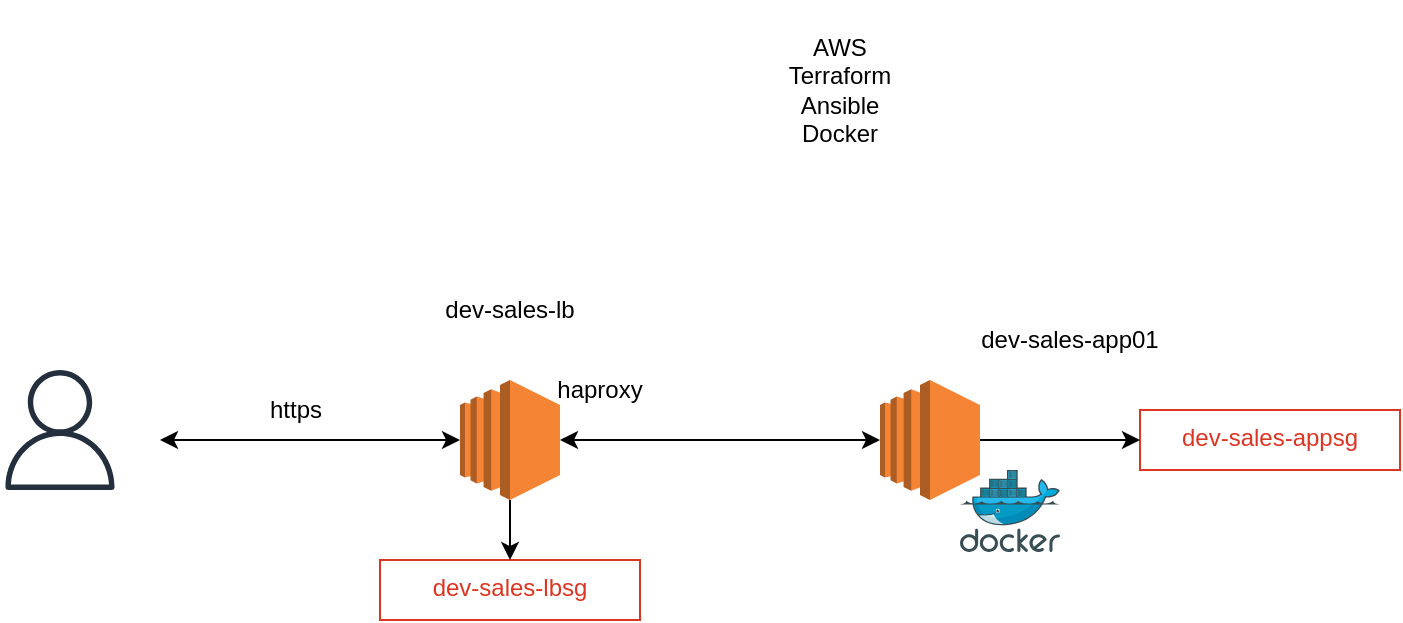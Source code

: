 <mxfile version="21.1.5" type="device">
  <diagram name="Page-1" id="E6v29z3aRyA7fa2ds88h">
    <mxGraphModel dx="2228" dy="802" grid="1" gridSize="10" guides="1" tooltips="1" connect="1" arrows="1" fold="1" page="1" pageScale="1" pageWidth="850" pageHeight="1100" math="0" shadow="0">
      <root>
        <mxCell id="0" />
        <mxCell id="1" parent="0" />
        <mxCell id="V736ZTNSDjJ--1UBbocq-1" value="" style="outlineConnect=0;dashed=0;verticalLabelPosition=bottom;verticalAlign=top;align=center;html=1;shape=mxgraph.aws3.ec2;fillColor=#F58534;gradientColor=none;" parent="1" vertex="1">
          <mxGeometry x="390" y="240" width="50" height="60" as="geometry" />
        </mxCell>
        <mxCell id="V736ZTNSDjJ--1UBbocq-2" value="dev-sales-app01" style="text;html=1;strokeColor=none;fillColor=none;align=center;verticalAlign=middle;whiteSpace=wrap;rounded=0;" parent="1" vertex="1">
          <mxGeometry x="420" y="205" width="130" height="30" as="geometry" />
        </mxCell>
        <mxCell id="V736ZTNSDjJ--1UBbocq-3" value="" style="outlineConnect=0;dashed=0;verticalLabelPosition=bottom;verticalAlign=top;align=center;html=1;shape=mxgraph.aws3.ec2;fillColor=#F58534;gradientColor=none;" parent="1" vertex="1">
          <mxGeometry x="180" y="240" width="50" height="60" as="geometry" />
        </mxCell>
        <mxCell id="V736ZTNSDjJ--1UBbocq-4" value="dev-sales-lb" style="text;html=1;strokeColor=none;fillColor=none;align=center;verticalAlign=middle;whiteSpace=wrap;rounded=0;" parent="1" vertex="1">
          <mxGeometry x="145" y="190" width="120" height="30" as="geometry" />
        </mxCell>
        <mxCell id="V736ZTNSDjJ--1UBbocq-7" value="dev-sales-appsg" style="fillColor=none;strokeColor=#DD3522;verticalAlign=top;fontStyle=0;fontColor=#DD3522;whiteSpace=wrap;html=1;" parent="1" vertex="1">
          <mxGeometry x="520" y="255" width="130" height="30" as="geometry" />
        </mxCell>
        <mxCell id="V736ZTNSDjJ--1UBbocq-8" value="dev-sales-lbsg" style="fillColor=none;strokeColor=#DD3522;verticalAlign=top;fontStyle=0;fontColor=#DD3522;whiteSpace=wrap;html=1;" parent="1" vertex="1">
          <mxGeometry x="140" y="330" width="130" height="30" as="geometry" />
        </mxCell>
        <mxCell id="V736ZTNSDjJ--1UBbocq-9" value="" style="endArrow=classic;startArrow=classic;html=1;rounded=0;" parent="1" source="V736ZTNSDjJ--1UBbocq-3" target="V736ZTNSDjJ--1UBbocq-1" edge="1">
          <mxGeometry width="50" height="50" relative="1" as="geometry">
            <mxPoint x="400" y="420" as="sourcePoint" />
            <mxPoint x="450" y="370" as="targetPoint" />
          </mxGeometry>
        </mxCell>
        <mxCell id="V736ZTNSDjJ--1UBbocq-11" value="" style="endArrow=classic;startArrow=classic;html=1;rounded=0;entryX=0;entryY=0.5;entryDx=0;entryDy=0;entryPerimeter=0;" parent="1" target="V736ZTNSDjJ--1UBbocq-3" edge="1">
          <mxGeometry width="50" height="50" relative="1" as="geometry">
            <mxPoint x="30" y="270" as="sourcePoint" />
            <mxPoint x="450" y="370" as="targetPoint" />
          </mxGeometry>
        </mxCell>
        <mxCell id="V736ZTNSDjJ--1UBbocq-12" value="" style="sketch=0;outlineConnect=0;fontColor=#232F3E;gradientColor=none;fillColor=#232F3D;strokeColor=none;dashed=0;verticalLabelPosition=bottom;verticalAlign=top;align=center;html=1;fontSize=12;fontStyle=0;aspect=fixed;pointerEvents=1;shape=mxgraph.aws4.user;" parent="1" vertex="1">
          <mxGeometry x="-50" y="235" width="60" height="60" as="geometry" />
        </mxCell>
        <mxCell id="V736ZTNSDjJ--1UBbocq-16" value="haproxy" style="text;html=1;strokeColor=none;fillColor=none;align=center;verticalAlign=middle;whiteSpace=wrap;rounded=0;" parent="1" vertex="1">
          <mxGeometry x="220" y="230" width="60" height="30" as="geometry" />
        </mxCell>
        <mxCell id="V736ZTNSDjJ--1UBbocq-18" value="" style="endArrow=classic;html=1;rounded=0;exitX=0.5;exitY=1;exitDx=0;exitDy=0;exitPerimeter=0;" parent="1" source="V736ZTNSDjJ--1UBbocq-3" target="V736ZTNSDjJ--1UBbocq-8" edge="1">
          <mxGeometry width="50" height="50" relative="1" as="geometry">
            <mxPoint x="400" y="280" as="sourcePoint" />
            <mxPoint x="450" y="230" as="targetPoint" />
          </mxGeometry>
        </mxCell>
        <mxCell id="V736ZTNSDjJ--1UBbocq-19" value="" style="endArrow=classic;html=1;rounded=0;exitX=1;exitY=0.5;exitDx=0;exitDy=0;exitPerimeter=0;" parent="1" source="V736ZTNSDjJ--1UBbocq-1" target="V736ZTNSDjJ--1UBbocq-7" edge="1">
          <mxGeometry width="50" height="50" relative="1" as="geometry">
            <mxPoint x="400" y="280" as="sourcePoint" />
            <mxPoint x="450" y="230" as="targetPoint" />
          </mxGeometry>
        </mxCell>
        <mxCell id="V736ZTNSDjJ--1UBbocq-22" value="AWS&lt;br&gt;Terraform&lt;br&gt;Ansible&lt;br&gt;Docker" style="text;html=1;strokeColor=none;fillColor=none;align=center;verticalAlign=middle;whiteSpace=wrap;rounded=0;" parent="1" vertex="1">
          <mxGeometry x="340" y="50" width="60" height="90" as="geometry" />
        </mxCell>
        <mxCell id="V736ZTNSDjJ--1UBbocq-34" value="https" style="text;html=1;strokeColor=none;fillColor=none;align=center;verticalAlign=middle;whiteSpace=wrap;rounded=0;" parent="1" vertex="1">
          <mxGeometry x="67.5" y="240" width="60" height="30" as="geometry" />
        </mxCell>
        <mxCell id="b2KaegOksq6p1eNKrsWl-1" value="" style="image;sketch=0;aspect=fixed;html=1;points=[];align=center;fontSize=12;image=img/lib/mscae/Docker.svg;" vertex="1" parent="1">
          <mxGeometry x="430" y="285" width="50" height="41" as="geometry" />
        </mxCell>
      </root>
    </mxGraphModel>
  </diagram>
</mxfile>
